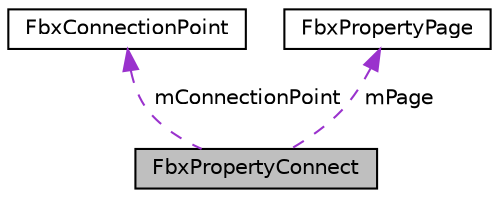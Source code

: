 digraph "FbxPropertyConnect"
{
  edge [fontname="Helvetica",fontsize="10",labelfontname="Helvetica",labelfontsize="10"];
  node [fontname="Helvetica",fontsize="10",shape=record];
  Node1 [label="FbxPropertyConnect",height=0.2,width=0.4,color="black", fillcolor="grey75", style="filled", fontcolor="black"];
  Node2 -> Node1 [dir="back",color="darkorchid3",fontsize="10",style="dashed",label=" mConnectionPoint" ,fontname="Helvetica"];
  Node2 [label="FbxConnectionPoint",height=0.2,width=0.4,color="black", fillcolor="white", style="filled",URL="$class_fbx_connection_point.html"];
  Node3 -> Node1 [dir="back",color="darkorchid3",fontsize="10",style="dashed",label=" mPage" ,fontname="Helvetica"];
  Node3 [label="FbxPropertyPage",height=0.2,width=0.4,color="black", fillcolor="white", style="filled",URL="$class_fbx_property_page.html"];
}
